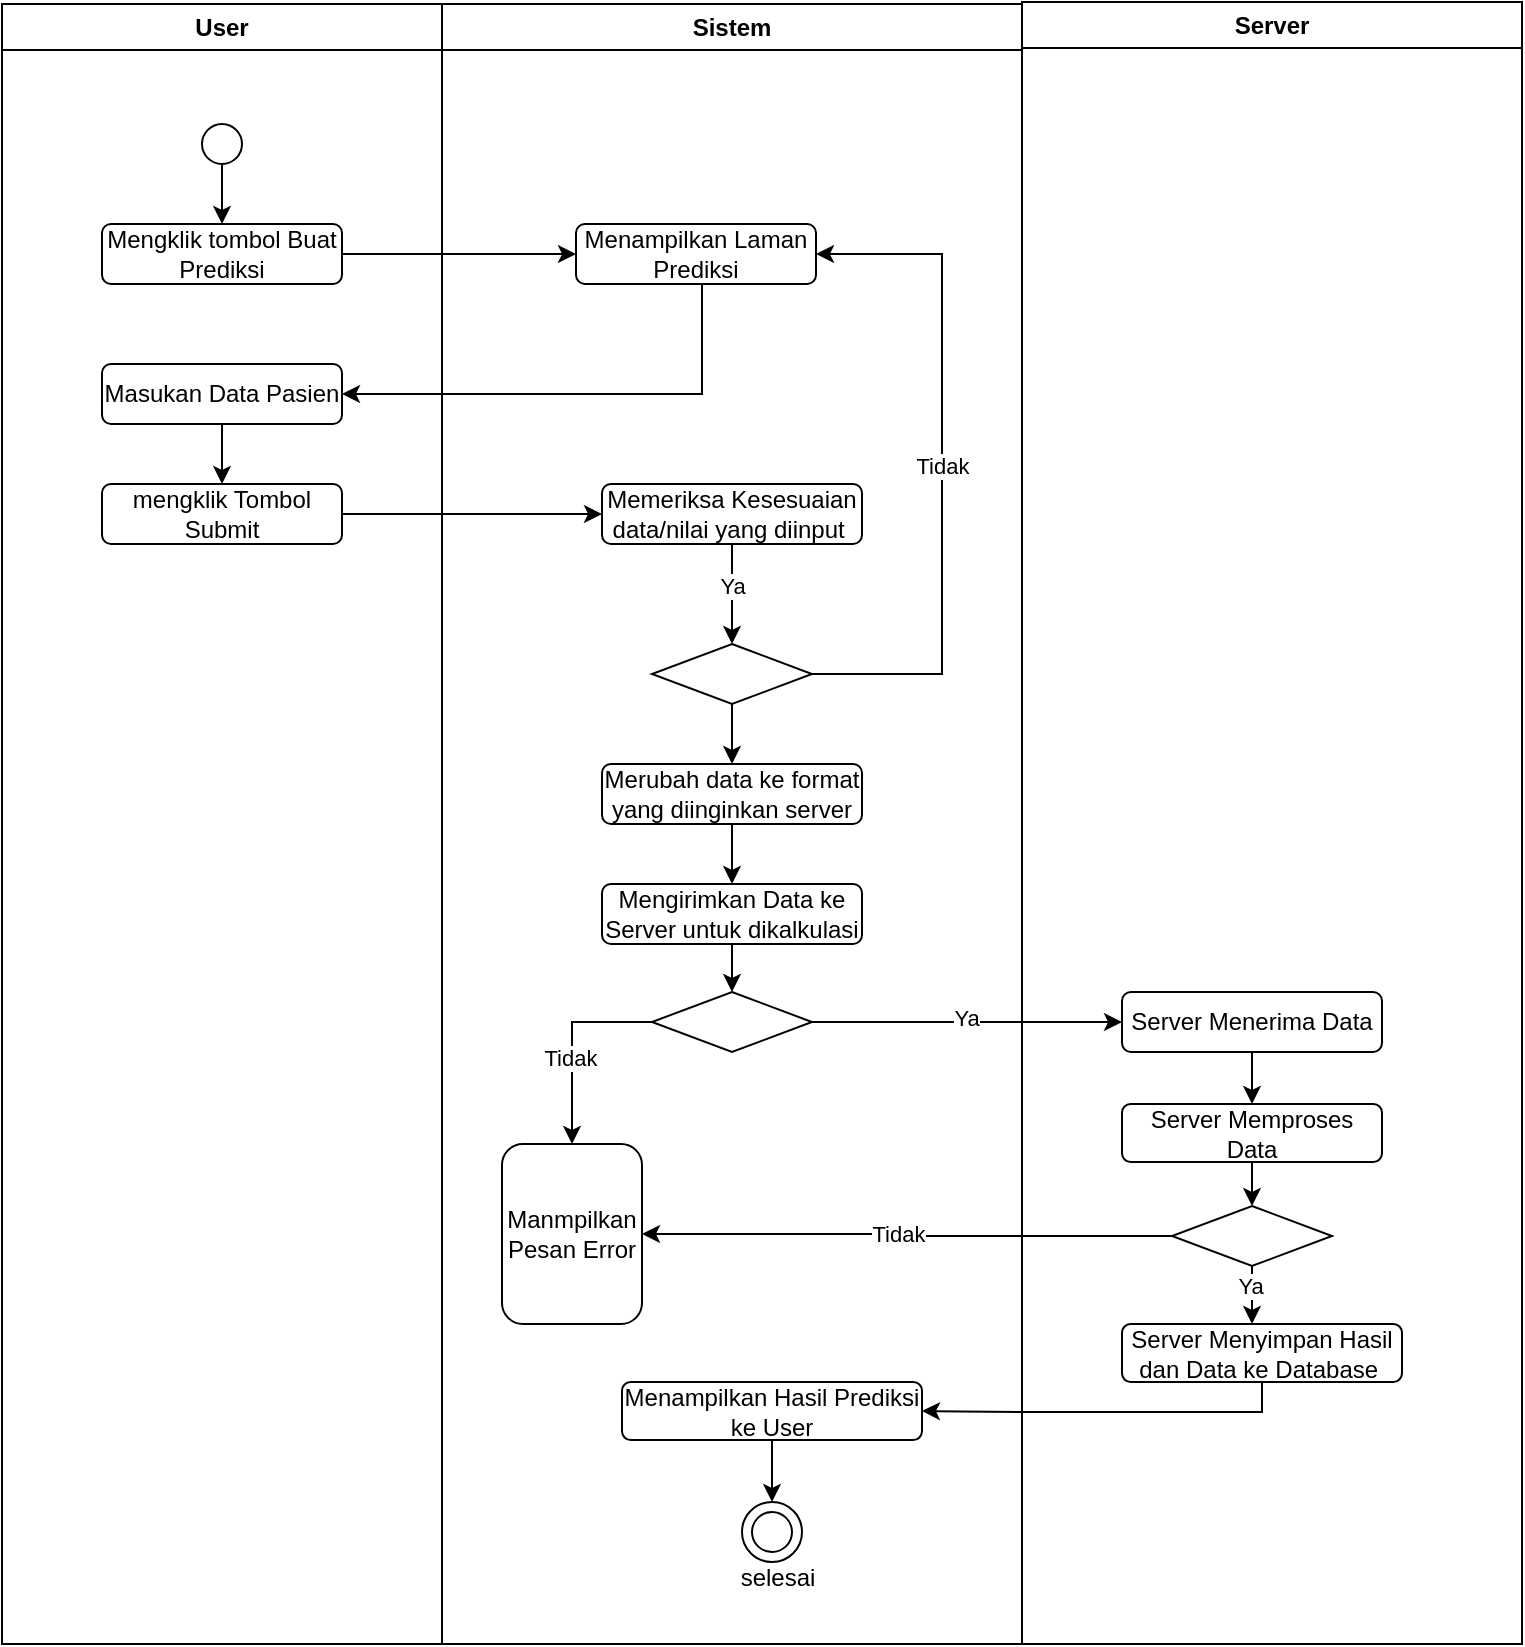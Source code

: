 <mxfile version="24.8.6">
  <diagram name="Halaman-1" id="JxHWvqqavJMpmVBPFhi6">
    <mxGraphModel dx="682" dy="365" grid="1" gridSize="10" guides="1" tooltips="1" connect="1" arrows="1" fold="1" page="1" pageScale="1" pageWidth="827" pageHeight="1169" math="0" shadow="0">
      <root>
        <mxCell id="0" />
        <mxCell id="1" parent="0" />
        <mxCell id="wuD07_s02aR6ZL3vfXMS-1" value="User" style="swimlane;whiteSpace=wrap;html=1;" vertex="1" parent="1">
          <mxGeometry x="20" y="90" width="220" height="820" as="geometry" />
        </mxCell>
        <mxCell id="wuD07_s02aR6ZL3vfXMS-2" value="" style="edgeStyle=orthogonalEdgeStyle;rounded=0;orthogonalLoop=1;jettySize=auto;html=1;" edge="1" parent="wuD07_s02aR6ZL3vfXMS-1" source="wuD07_s02aR6ZL3vfXMS-3" target="wuD07_s02aR6ZL3vfXMS-5">
          <mxGeometry relative="1" as="geometry" />
        </mxCell>
        <mxCell id="wuD07_s02aR6ZL3vfXMS-3" value="" style="ellipse;whiteSpace=wrap;html=1;aspect=fixed;color=black;" vertex="1" parent="wuD07_s02aR6ZL3vfXMS-1">
          <mxGeometry x="100" y="60" width="20" height="20" as="geometry" />
        </mxCell>
        <mxCell id="wuD07_s02aR6ZL3vfXMS-5" value="Mengklik tombol Buat Prediksi" style="rounded=1;whiteSpace=wrap;html=1;" vertex="1" parent="wuD07_s02aR6ZL3vfXMS-1">
          <mxGeometry x="50" y="110" width="120" height="30" as="geometry" />
        </mxCell>
        <mxCell id="wuD07_s02aR6ZL3vfXMS-30" value="" style="edgeStyle=orthogonalEdgeStyle;rounded=0;orthogonalLoop=1;jettySize=auto;html=1;" edge="1" parent="wuD07_s02aR6ZL3vfXMS-1" source="wuD07_s02aR6ZL3vfXMS-22" target="wuD07_s02aR6ZL3vfXMS-29">
          <mxGeometry relative="1" as="geometry" />
        </mxCell>
        <mxCell id="wuD07_s02aR6ZL3vfXMS-22" value="Masukan Data Pasien" style="rounded=1;whiteSpace=wrap;html=1;" vertex="1" parent="wuD07_s02aR6ZL3vfXMS-1">
          <mxGeometry x="50" y="180" width="120" height="30" as="geometry" />
        </mxCell>
        <mxCell id="wuD07_s02aR6ZL3vfXMS-29" value="mengklik Tombol Submit" style="rounded=1;whiteSpace=wrap;html=1;" vertex="1" parent="wuD07_s02aR6ZL3vfXMS-1">
          <mxGeometry x="50" y="240" width="120" height="30" as="geometry" />
        </mxCell>
        <mxCell id="wuD07_s02aR6ZL3vfXMS-7" value="Sistem" style="swimlane;whiteSpace=wrap;html=1;" vertex="1" parent="1">
          <mxGeometry x="240" y="90" width="290" height="820" as="geometry" />
        </mxCell>
        <mxCell id="wuD07_s02aR6ZL3vfXMS-15" value="" style="ellipse;whiteSpace=wrap;html=1;aspect=fixed;" vertex="1" parent="wuD07_s02aR6ZL3vfXMS-7">
          <mxGeometry x="150" y="749" width="30" height="30" as="geometry" />
        </mxCell>
        <mxCell id="wuD07_s02aR6ZL3vfXMS-16" value="" style="ellipse;whiteSpace=wrap;html=1;aspect=fixed;color=black;" vertex="1" parent="wuD07_s02aR6ZL3vfXMS-7">
          <mxGeometry x="155" y="754" width="20" height="20" as="geometry" />
        </mxCell>
        <mxCell id="wuD07_s02aR6ZL3vfXMS-17" value="selesai" style="text;html=1;align=center;verticalAlign=middle;whiteSpace=wrap;rounded=0;" vertex="1" parent="wuD07_s02aR6ZL3vfXMS-7">
          <mxGeometry x="138" y="782" width="60" height="10" as="geometry" />
        </mxCell>
        <mxCell id="wuD07_s02aR6ZL3vfXMS-37" value="Tidak" style="edgeStyle=orthogonalEdgeStyle;rounded=0;orthogonalLoop=1;jettySize=auto;html=1;entryX=1;entryY=0.5;entryDx=0;entryDy=0;" edge="1" parent="wuD07_s02aR6ZL3vfXMS-7" source="wuD07_s02aR6ZL3vfXMS-25" target="wuD07_s02aR6ZL3vfXMS-6">
          <mxGeometry relative="1" as="geometry">
            <mxPoint x="250" y="130" as="targetPoint" />
            <Array as="points">
              <mxPoint x="250" y="335" />
              <mxPoint x="250" y="125" />
            </Array>
          </mxGeometry>
        </mxCell>
        <mxCell id="wuD07_s02aR6ZL3vfXMS-39" value="" style="edgeStyle=orthogonalEdgeStyle;rounded=0;orthogonalLoop=1;jettySize=auto;html=1;" edge="1" parent="wuD07_s02aR6ZL3vfXMS-7" source="wuD07_s02aR6ZL3vfXMS-25" target="wuD07_s02aR6ZL3vfXMS-38">
          <mxGeometry relative="1" as="geometry" />
        </mxCell>
        <mxCell id="wuD07_s02aR6ZL3vfXMS-25" value="" style="rhombus;whiteSpace=wrap;html=1;" vertex="1" parent="wuD07_s02aR6ZL3vfXMS-7">
          <mxGeometry x="105" y="320" width="80" height="30" as="geometry" />
        </mxCell>
        <mxCell id="wuD07_s02aR6ZL3vfXMS-6" value="Menampilkan Laman Prediksi" style="rounded=1;whiteSpace=wrap;html=1;" vertex="1" parent="wuD07_s02aR6ZL3vfXMS-7">
          <mxGeometry x="67" y="110" width="120" height="30" as="geometry" />
        </mxCell>
        <mxCell id="wuD07_s02aR6ZL3vfXMS-33" value="" style="edgeStyle=orthogonalEdgeStyle;rounded=0;orthogonalLoop=1;jettySize=auto;html=1;" edge="1" parent="wuD07_s02aR6ZL3vfXMS-7" source="wuD07_s02aR6ZL3vfXMS-31" target="wuD07_s02aR6ZL3vfXMS-25">
          <mxGeometry relative="1" as="geometry" />
        </mxCell>
        <mxCell id="wuD07_s02aR6ZL3vfXMS-34" value="Ya" style="edgeLabel;html=1;align=center;verticalAlign=middle;resizable=0;points=[];" vertex="1" connectable="0" parent="wuD07_s02aR6ZL3vfXMS-33">
          <mxGeometry x="-0.189" relative="1" as="geometry">
            <mxPoint as="offset" />
          </mxGeometry>
        </mxCell>
        <mxCell id="wuD07_s02aR6ZL3vfXMS-31" value="Memeriksa Kesesuaian data/nilai yang diinput&amp;nbsp;" style="rounded=1;whiteSpace=wrap;html=1;" vertex="1" parent="wuD07_s02aR6ZL3vfXMS-7">
          <mxGeometry x="80" y="240" width="130" height="30" as="geometry" />
        </mxCell>
        <mxCell id="wuD07_s02aR6ZL3vfXMS-41" style="edgeStyle=orthogonalEdgeStyle;rounded=0;orthogonalLoop=1;jettySize=auto;html=1;entryX=0.5;entryY=0;entryDx=0;entryDy=0;" edge="1" parent="wuD07_s02aR6ZL3vfXMS-7" source="wuD07_s02aR6ZL3vfXMS-38" target="wuD07_s02aR6ZL3vfXMS-40">
          <mxGeometry relative="1" as="geometry" />
        </mxCell>
        <mxCell id="wuD07_s02aR6ZL3vfXMS-38" value="Merubah data ke format yang diinginkan server" style="rounded=1;whiteSpace=wrap;html=1;" vertex="1" parent="wuD07_s02aR6ZL3vfXMS-7">
          <mxGeometry x="80" y="380" width="130" height="30" as="geometry" />
        </mxCell>
        <mxCell id="wuD07_s02aR6ZL3vfXMS-45" value="" style="edgeStyle=orthogonalEdgeStyle;rounded=0;orthogonalLoop=1;jettySize=auto;html=1;" edge="1" parent="wuD07_s02aR6ZL3vfXMS-7" source="wuD07_s02aR6ZL3vfXMS-40" target="wuD07_s02aR6ZL3vfXMS-44">
          <mxGeometry relative="1" as="geometry" />
        </mxCell>
        <mxCell id="wuD07_s02aR6ZL3vfXMS-40" value="Mengirimkan Data ke Server untuk dikalkulasi" style="rounded=1;whiteSpace=wrap;html=1;" vertex="1" parent="wuD07_s02aR6ZL3vfXMS-7">
          <mxGeometry x="80" y="440" width="130" height="30" as="geometry" />
        </mxCell>
        <mxCell id="wuD07_s02aR6ZL3vfXMS-49" style="edgeStyle=orthogonalEdgeStyle;rounded=0;orthogonalLoop=1;jettySize=auto;html=1;entryX=0.5;entryY=0;entryDx=0;entryDy=0;" edge="1" parent="wuD07_s02aR6ZL3vfXMS-7" source="wuD07_s02aR6ZL3vfXMS-44" target="wuD07_s02aR6ZL3vfXMS-48">
          <mxGeometry relative="1" as="geometry" />
        </mxCell>
        <mxCell id="wuD07_s02aR6ZL3vfXMS-50" value="Tidak" style="edgeLabel;html=1;align=center;verticalAlign=middle;resizable=0;points=[];" vertex="1" connectable="0" parent="wuD07_s02aR6ZL3vfXMS-49">
          <mxGeometry x="0.148" y="-1" relative="1" as="geometry">
            <mxPoint as="offset" />
          </mxGeometry>
        </mxCell>
        <mxCell id="wuD07_s02aR6ZL3vfXMS-44" value="" style="rhombus;whiteSpace=wrap;html=1;" vertex="1" parent="wuD07_s02aR6ZL3vfXMS-7">
          <mxGeometry x="105" y="494" width="80" height="30" as="geometry" />
        </mxCell>
        <mxCell id="wuD07_s02aR6ZL3vfXMS-48" value="Manmpilkan Pesan Error" style="rounded=1;whiteSpace=wrap;html=1;" vertex="1" parent="wuD07_s02aR6ZL3vfXMS-7">
          <mxGeometry x="30" y="570" width="70" height="90" as="geometry" />
        </mxCell>
        <mxCell id="wuD07_s02aR6ZL3vfXMS-64" style="edgeStyle=orthogonalEdgeStyle;rounded=0;orthogonalLoop=1;jettySize=auto;html=1;entryX=0.5;entryY=0;entryDx=0;entryDy=0;" edge="1" parent="wuD07_s02aR6ZL3vfXMS-7" source="wuD07_s02aR6ZL3vfXMS-61" target="wuD07_s02aR6ZL3vfXMS-15">
          <mxGeometry relative="1" as="geometry">
            <mxPoint x="165" y="740" as="targetPoint" />
          </mxGeometry>
        </mxCell>
        <mxCell id="wuD07_s02aR6ZL3vfXMS-61" value="Menampilkan Hasil Prediksi ke User" style="rounded=1;whiteSpace=wrap;html=1;" vertex="1" parent="wuD07_s02aR6ZL3vfXMS-7">
          <mxGeometry x="90" y="689" width="150" height="29" as="geometry" />
        </mxCell>
        <mxCell id="wuD07_s02aR6ZL3vfXMS-20" value="Server" style="swimlane;whiteSpace=wrap;html=1;" vertex="1" parent="1">
          <mxGeometry x="530" y="89" width="250" height="821" as="geometry" />
        </mxCell>
        <mxCell id="wuD07_s02aR6ZL3vfXMS-51" style="edgeStyle=orthogonalEdgeStyle;rounded=0;orthogonalLoop=1;jettySize=auto;html=1;" edge="1" parent="wuD07_s02aR6ZL3vfXMS-20" source="wuD07_s02aR6ZL3vfXMS-43">
          <mxGeometry relative="1" as="geometry">
            <mxPoint x="115" y="551" as="targetPoint" />
          </mxGeometry>
        </mxCell>
        <mxCell id="wuD07_s02aR6ZL3vfXMS-43" value="Server Menerima Data" style="rounded=1;whiteSpace=wrap;html=1;" vertex="1" parent="wuD07_s02aR6ZL3vfXMS-20">
          <mxGeometry x="50" y="495" width="130" height="30" as="geometry" />
        </mxCell>
        <mxCell id="wuD07_s02aR6ZL3vfXMS-54" style="edgeStyle=orthogonalEdgeStyle;rounded=0;orthogonalLoop=1;jettySize=auto;html=1;entryX=0.5;entryY=0;entryDx=0;entryDy=0;" edge="1" parent="wuD07_s02aR6ZL3vfXMS-20" source="wuD07_s02aR6ZL3vfXMS-52" target="wuD07_s02aR6ZL3vfXMS-53">
          <mxGeometry relative="1" as="geometry" />
        </mxCell>
        <mxCell id="wuD07_s02aR6ZL3vfXMS-52" value="Server Memproses Data" style="rounded=1;whiteSpace=wrap;html=1;" vertex="1" parent="wuD07_s02aR6ZL3vfXMS-20">
          <mxGeometry x="50" y="551" width="130" height="29" as="geometry" />
        </mxCell>
        <mxCell id="wuD07_s02aR6ZL3vfXMS-55" style="edgeStyle=orthogonalEdgeStyle;rounded=0;orthogonalLoop=1;jettySize=auto;html=1;" edge="1" parent="wuD07_s02aR6ZL3vfXMS-20" source="wuD07_s02aR6ZL3vfXMS-53">
          <mxGeometry relative="1" as="geometry">
            <mxPoint x="115" y="661" as="targetPoint" />
          </mxGeometry>
        </mxCell>
        <mxCell id="wuD07_s02aR6ZL3vfXMS-56" value="Ya" style="edgeLabel;html=1;align=center;verticalAlign=middle;resizable=0;points=[];" vertex="1" connectable="0" parent="wuD07_s02aR6ZL3vfXMS-55">
          <mxGeometry x="-0.362" y="-1" relative="1" as="geometry">
            <mxPoint as="offset" />
          </mxGeometry>
        </mxCell>
        <mxCell id="wuD07_s02aR6ZL3vfXMS-53" value="" style="rhombus;whiteSpace=wrap;html=1;" vertex="1" parent="wuD07_s02aR6ZL3vfXMS-20">
          <mxGeometry x="75" y="602" width="80" height="30" as="geometry" />
        </mxCell>
        <mxCell id="wuD07_s02aR6ZL3vfXMS-59" value="Server Menyimpan Hasil dan Data ke Database&amp;nbsp;" style="rounded=1;whiteSpace=wrap;html=1;" vertex="1" parent="wuD07_s02aR6ZL3vfXMS-20">
          <mxGeometry x="50" y="661" width="140" height="29" as="geometry" />
        </mxCell>
        <mxCell id="wuD07_s02aR6ZL3vfXMS-4" value="" style="edgeStyle=orthogonalEdgeStyle;rounded=0;orthogonalLoop=1;jettySize=auto;html=1;" edge="1" parent="1" source="wuD07_s02aR6ZL3vfXMS-5" target="wuD07_s02aR6ZL3vfXMS-6">
          <mxGeometry relative="1" as="geometry" />
        </mxCell>
        <mxCell id="wuD07_s02aR6ZL3vfXMS-28" style="edgeStyle=orthogonalEdgeStyle;rounded=0;orthogonalLoop=1;jettySize=auto;html=1;entryX=1;entryY=0.5;entryDx=0;entryDy=0;" edge="1" parent="1" source="wuD07_s02aR6ZL3vfXMS-6" target="wuD07_s02aR6ZL3vfXMS-22">
          <mxGeometry relative="1" as="geometry">
            <mxPoint x="340" y="300" as="targetPoint" />
            <Array as="points">
              <mxPoint x="370" y="285" />
            </Array>
          </mxGeometry>
        </mxCell>
        <mxCell id="wuD07_s02aR6ZL3vfXMS-32" style="edgeStyle=orthogonalEdgeStyle;rounded=0;orthogonalLoop=1;jettySize=auto;html=1;entryX=0;entryY=0.5;entryDx=0;entryDy=0;" edge="1" parent="1" source="wuD07_s02aR6ZL3vfXMS-29" target="wuD07_s02aR6ZL3vfXMS-31">
          <mxGeometry relative="1" as="geometry" />
        </mxCell>
        <mxCell id="wuD07_s02aR6ZL3vfXMS-46" style="edgeStyle=orthogonalEdgeStyle;rounded=0;orthogonalLoop=1;jettySize=auto;html=1;" edge="1" parent="1" source="wuD07_s02aR6ZL3vfXMS-44" target="wuD07_s02aR6ZL3vfXMS-43">
          <mxGeometry relative="1" as="geometry" />
        </mxCell>
        <mxCell id="wuD07_s02aR6ZL3vfXMS-47" value="Ya" style="edgeLabel;html=1;align=center;verticalAlign=middle;resizable=0;points=[];" vertex="1" connectable="0" parent="wuD07_s02aR6ZL3vfXMS-46">
          <mxGeometry x="-0.007" y="2" relative="1" as="geometry">
            <mxPoint as="offset" />
          </mxGeometry>
        </mxCell>
        <mxCell id="wuD07_s02aR6ZL3vfXMS-57" style="edgeStyle=orthogonalEdgeStyle;rounded=0;orthogonalLoop=1;jettySize=auto;html=1;" edge="1" parent="1" source="wuD07_s02aR6ZL3vfXMS-53" target="wuD07_s02aR6ZL3vfXMS-48">
          <mxGeometry relative="1" as="geometry" />
        </mxCell>
        <mxCell id="wuD07_s02aR6ZL3vfXMS-58" value="Tidak" style="edgeLabel;html=1;align=center;verticalAlign=middle;resizable=0;points=[];" vertex="1" connectable="0" parent="wuD07_s02aR6ZL3vfXMS-57">
          <mxGeometry x="0.036" relative="1" as="geometry">
            <mxPoint as="offset" />
          </mxGeometry>
        </mxCell>
        <mxCell id="wuD07_s02aR6ZL3vfXMS-63" style="edgeStyle=orthogonalEdgeStyle;rounded=0;orthogonalLoop=1;jettySize=auto;html=1;entryX=1;entryY=0.5;entryDx=0;entryDy=0;" edge="1" parent="1" source="wuD07_s02aR6ZL3vfXMS-59" target="wuD07_s02aR6ZL3vfXMS-61">
          <mxGeometry relative="1" as="geometry">
            <Array as="points">
              <mxPoint x="650" y="794" />
              <mxPoint x="530" y="794" />
            </Array>
          </mxGeometry>
        </mxCell>
      </root>
    </mxGraphModel>
  </diagram>
</mxfile>
